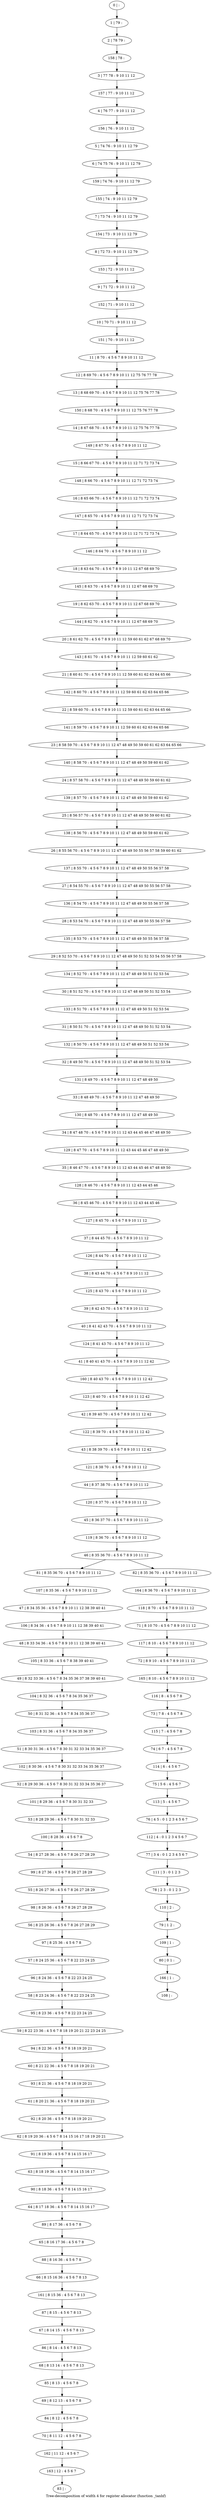 digraph G {
graph [label="Tree-decomposition of width 4 for register allocator (function _tanhf)"]
0[label="0 | : "];
1[label="1 | 79 : "];
2[label="2 | 78 79 : "];
3[label="3 | 77 78 : 9 10 11 12 "];
4[label="4 | 76 77 : 9 10 11 12 "];
5[label="5 | 74 76 : 9 10 11 12 79 "];
6[label="6 | 74 75 76 : 9 10 11 12 79 "];
7[label="7 | 73 74 : 9 10 11 12 79 "];
8[label="8 | 72 73 : 9 10 11 12 79 "];
9[label="9 | 71 72 : 9 10 11 12 "];
10[label="10 | 70 71 : 9 10 11 12 "];
11[label="11 | 8 70 : 4 5 6 7 8 9 10 11 12 "];
12[label="12 | 8 69 70 : 4 5 6 7 8 9 10 11 12 75 76 77 78 "];
13[label="13 | 8 68 69 70 : 4 5 6 7 8 9 10 11 12 75 76 77 78 "];
14[label="14 | 8 67 68 70 : 4 5 6 7 8 9 10 11 12 75 76 77 78 "];
15[label="15 | 8 66 67 70 : 4 5 6 7 8 9 10 11 12 71 72 73 74 "];
16[label="16 | 8 65 66 70 : 4 5 6 7 8 9 10 11 12 71 72 73 74 "];
17[label="17 | 8 64 65 70 : 4 5 6 7 8 9 10 11 12 71 72 73 74 "];
18[label="18 | 8 63 64 70 : 4 5 6 7 8 9 10 11 12 67 68 69 70 "];
19[label="19 | 8 62 63 70 : 4 5 6 7 8 9 10 11 12 67 68 69 70 "];
20[label="20 | 8 61 62 70 : 4 5 6 7 8 9 10 11 12 59 60 61 62 67 68 69 70 "];
21[label="21 | 8 60 61 70 : 4 5 6 7 8 9 10 11 12 59 60 61 62 63 64 65 66 "];
22[label="22 | 8 59 60 70 : 4 5 6 7 8 9 10 11 12 59 60 61 62 63 64 65 66 "];
23[label="23 | 8 58 59 70 : 4 5 6 7 8 9 10 11 12 47 48 49 50 59 60 61 62 63 64 65 66 "];
24[label="24 | 8 57 58 70 : 4 5 6 7 8 9 10 11 12 47 48 49 50 59 60 61 62 "];
25[label="25 | 8 56 57 70 : 4 5 6 7 8 9 10 11 12 47 48 49 50 59 60 61 62 "];
26[label="26 | 8 55 56 70 : 4 5 6 7 8 9 10 11 12 47 48 49 50 55 56 57 58 59 60 61 62 "];
27[label="27 | 8 54 55 70 : 4 5 6 7 8 9 10 11 12 47 48 49 50 55 56 57 58 "];
28[label="28 | 8 53 54 70 : 4 5 6 7 8 9 10 11 12 47 48 49 50 55 56 57 58 "];
29[label="29 | 8 52 53 70 : 4 5 6 7 8 9 10 11 12 47 48 49 50 51 52 53 54 55 56 57 58 "];
30[label="30 | 8 51 52 70 : 4 5 6 7 8 9 10 11 12 47 48 49 50 51 52 53 54 "];
31[label="31 | 8 50 51 70 : 4 5 6 7 8 9 10 11 12 47 48 49 50 51 52 53 54 "];
32[label="32 | 8 49 50 70 : 4 5 6 7 8 9 10 11 12 47 48 49 50 51 52 53 54 "];
33[label="33 | 8 48 49 70 : 4 5 6 7 8 9 10 11 12 47 48 49 50 "];
34[label="34 | 8 47 48 70 : 4 5 6 7 8 9 10 11 12 43 44 45 46 47 48 49 50 "];
35[label="35 | 8 46 47 70 : 4 5 6 7 8 9 10 11 12 43 44 45 46 47 48 49 50 "];
36[label="36 | 8 45 46 70 : 4 5 6 7 8 9 10 11 12 43 44 45 46 "];
37[label="37 | 8 44 45 70 : 4 5 6 7 8 9 10 11 12 "];
38[label="38 | 8 43 44 70 : 4 5 6 7 8 9 10 11 12 "];
39[label="39 | 8 42 43 70 : 4 5 6 7 8 9 10 11 12 "];
40[label="40 | 8 41 42 43 70 : 4 5 6 7 8 9 10 11 12 "];
41[label="41 | 8 40 41 43 70 : 4 5 6 7 8 9 10 11 12 42 "];
42[label="42 | 8 39 40 70 : 4 5 6 7 8 9 10 11 12 42 "];
43[label="43 | 8 38 39 70 : 4 5 6 7 8 9 10 11 12 42 "];
44[label="44 | 8 37 38 70 : 4 5 6 7 8 9 10 11 12 "];
45[label="45 | 8 36 37 70 : 4 5 6 7 8 9 10 11 12 "];
46[label="46 | 8 35 36 70 : 4 5 6 7 8 9 10 11 12 "];
47[label="47 | 8 34 35 36 : 4 5 6 7 8 9 10 11 12 38 39 40 41 "];
48[label="48 | 8 33 34 36 : 4 5 6 7 8 9 10 11 12 38 39 40 41 "];
49[label="49 | 8 32 33 36 : 4 5 6 7 8 34 35 36 37 38 39 40 41 "];
50[label="50 | 8 31 32 36 : 4 5 6 7 8 34 35 36 37 "];
51[label="51 | 8 30 31 36 : 4 5 6 7 8 30 31 32 33 34 35 36 37 "];
52[label="52 | 8 29 30 36 : 4 5 6 7 8 30 31 32 33 34 35 36 37 "];
53[label="53 | 8 28 29 36 : 4 5 6 7 8 30 31 32 33 "];
54[label="54 | 8 27 28 36 : 4 5 6 7 8 26 27 28 29 "];
55[label="55 | 8 26 27 36 : 4 5 6 7 8 26 27 28 29 "];
56[label="56 | 8 25 26 36 : 4 5 6 7 8 26 27 28 29 "];
57[label="57 | 8 24 25 36 : 4 5 6 7 8 22 23 24 25 "];
58[label="58 | 8 23 24 36 : 4 5 6 7 8 22 23 24 25 "];
59[label="59 | 8 22 23 36 : 4 5 6 7 8 18 19 20 21 22 23 24 25 "];
60[label="60 | 8 21 22 36 : 4 5 6 7 8 18 19 20 21 "];
61[label="61 | 8 20 21 36 : 4 5 6 7 8 18 19 20 21 "];
62[label="62 | 8 19 20 36 : 4 5 6 7 8 14 15 16 17 18 19 20 21 "];
63[label="63 | 8 18 19 36 : 4 5 6 7 8 14 15 16 17 "];
64[label="64 | 8 17 18 36 : 4 5 6 7 8 14 15 16 17 "];
65[label="65 | 8 16 17 36 : 4 5 6 7 8 "];
66[label="66 | 8 15 16 36 : 4 5 6 7 8 13 "];
67[label="67 | 8 14 15 : 4 5 6 7 8 13 "];
68[label="68 | 8 13 14 : 4 5 6 7 8 13 "];
69[label="69 | 8 12 13 : 4 5 6 7 8 "];
70[label="70 | 8 11 12 : 4 5 6 7 8 "];
71[label="71 | 8 10 70 : 4 5 6 7 8 9 10 11 12 "];
72[label="72 | 8 9 10 : 4 5 6 7 8 9 10 11 12 "];
73[label="73 | 7 8 : 4 5 6 7 8 "];
74[label="74 | 6 7 : 4 5 6 7 8 "];
75[label="75 | 5 6 : 4 5 6 7 "];
76[label="76 | 4 5 : 0 1 2 3 4 5 6 7 "];
77[label="77 | 3 4 : 0 1 2 3 4 5 6 7 "];
78[label="78 | 2 3 : 0 1 2 3 "];
79[label="79 | 1 2 : "];
80[label="80 | 0 1 : "];
81[label="81 | 8 35 36 70 : 4 5 6 7 8 9 10 11 12 "];
82[label="82 | 8 35 36 70 : 4 5 6 7 8 9 10 11 12 "];
83[label="83 | : "];
84[label="84 | 8 12 : 4 5 6 7 8 "];
85[label="85 | 8 13 : 4 5 6 7 8 "];
86[label="86 | 8 14 : 4 5 6 7 8 13 "];
87[label="87 | 8 15 : 4 5 6 7 8 13 "];
88[label="88 | 8 16 36 : 4 5 6 7 8 "];
89[label="89 | 8 17 36 : 4 5 6 7 8 "];
90[label="90 | 8 18 36 : 4 5 6 7 8 14 15 16 17 "];
91[label="91 | 8 19 36 : 4 5 6 7 8 14 15 16 17 "];
92[label="92 | 8 20 36 : 4 5 6 7 8 18 19 20 21 "];
93[label="93 | 8 21 36 : 4 5 6 7 8 18 19 20 21 "];
94[label="94 | 8 22 36 : 4 5 6 7 8 18 19 20 21 "];
95[label="95 | 8 23 36 : 4 5 6 7 8 22 23 24 25 "];
96[label="96 | 8 24 36 : 4 5 6 7 8 22 23 24 25 "];
97[label="97 | 8 25 36 : 4 5 6 7 8 "];
98[label="98 | 8 26 36 : 4 5 6 7 8 26 27 28 29 "];
99[label="99 | 8 27 36 : 4 5 6 7 8 26 27 28 29 "];
100[label="100 | 8 28 36 : 4 5 6 7 8 "];
101[label="101 | 8 29 36 : 4 5 6 7 8 30 31 32 33 "];
102[label="102 | 8 30 36 : 4 5 6 7 8 30 31 32 33 34 35 36 37 "];
103[label="103 | 8 31 36 : 4 5 6 7 8 34 35 36 37 "];
104[label="104 | 8 32 36 : 4 5 6 7 8 34 35 36 37 "];
105[label="105 | 8 33 36 : 4 5 6 7 8 38 39 40 41 "];
106[label="106 | 8 34 36 : 4 5 6 7 8 9 10 11 12 38 39 40 41 "];
107[label="107 | 8 35 36 : 4 5 6 7 8 9 10 11 12 "];
108[label="108 | : "];
109[label="109 | 1 : "];
110[label="110 | 2 : "];
111[label="111 | 3 : 0 1 2 3 "];
112[label="112 | 4 : 0 1 2 3 4 5 6 7 "];
113[label="113 | 5 : 4 5 6 7 "];
114[label="114 | 6 : 4 5 6 7 "];
115[label="115 | 7 : 4 5 6 7 8 "];
116[label="116 | 8 : 4 5 6 7 8 "];
117[label="117 | 8 10 : 4 5 6 7 8 9 10 11 12 "];
118[label="118 | 8 70 : 4 5 6 7 8 9 10 11 12 "];
119[label="119 | 8 36 70 : 4 5 6 7 8 9 10 11 12 "];
120[label="120 | 8 37 70 : 4 5 6 7 8 9 10 11 12 "];
121[label="121 | 8 38 70 : 4 5 6 7 8 9 10 11 12 "];
122[label="122 | 8 39 70 : 4 5 6 7 8 9 10 11 12 42 "];
123[label="123 | 8 40 70 : 4 5 6 7 8 9 10 11 12 42 "];
124[label="124 | 8 41 43 70 : 4 5 6 7 8 9 10 11 12 "];
125[label="125 | 8 43 70 : 4 5 6 7 8 9 10 11 12 "];
126[label="126 | 8 44 70 : 4 5 6 7 8 9 10 11 12 "];
127[label="127 | 8 45 70 : 4 5 6 7 8 9 10 11 12 "];
128[label="128 | 8 46 70 : 4 5 6 7 8 9 10 11 12 43 44 45 46 "];
129[label="129 | 8 47 70 : 4 5 6 7 8 9 10 11 12 43 44 45 46 47 48 49 50 "];
130[label="130 | 8 48 70 : 4 5 6 7 8 9 10 11 12 47 48 49 50 "];
131[label="131 | 8 49 70 : 4 5 6 7 8 9 10 11 12 47 48 49 50 "];
132[label="132 | 8 50 70 : 4 5 6 7 8 9 10 11 12 47 48 49 50 51 52 53 54 "];
133[label="133 | 8 51 70 : 4 5 6 7 8 9 10 11 12 47 48 49 50 51 52 53 54 "];
134[label="134 | 8 52 70 : 4 5 6 7 8 9 10 11 12 47 48 49 50 51 52 53 54 "];
135[label="135 | 8 53 70 : 4 5 6 7 8 9 10 11 12 47 48 49 50 55 56 57 58 "];
136[label="136 | 8 54 70 : 4 5 6 7 8 9 10 11 12 47 48 49 50 55 56 57 58 "];
137[label="137 | 8 55 70 : 4 5 6 7 8 9 10 11 12 47 48 49 50 55 56 57 58 "];
138[label="138 | 8 56 70 : 4 5 6 7 8 9 10 11 12 47 48 49 50 59 60 61 62 "];
139[label="139 | 8 57 70 : 4 5 6 7 8 9 10 11 12 47 48 49 50 59 60 61 62 "];
140[label="140 | 8 58 70 : 4 5 6 7 8 9 10 11 12 47 48 49 50 59 60 61 62 "];
141[label="141 | 8 59 70 : 4 5 6 7 8 9 10 11 12 59 60 61 62 63 64 65 66 "];
142[label="142 | 8 60 70 : 4 5 6 7 8 9 10 11 12 59 60 61 62 63 64 65 66 "];
143[label="143 | 8 61 70 : 4 5 6 7 8 9 10 11 12 59 60 61 62 "];
144[label="144 | 8 62 70 : 4 5 6 7 8 9 10 11 12 67 68 69 70 "];
145[label="145 | 8 63 70 : 4 5 6 7 8 9 10 11 12 67 68 69 70 "];
146[label="146 | 8 64 70 : 4 5 6 7 8 9 10 11 12 "];
147[label="147 | 8 65 70 : 4 5 6 7 8 9 10 11 12 71 72 73 74 "];
148[label="148 | 8 66 70 : 4 5 6 7 8 9 10 11 12 71 72 73 74 "];
149[label="149 | 8 67 70 : 4 5 6 7 8 9 10 11 12 "];
150[label="150 | 8 68 70 : 4 5 6 7 8 9 10 11 12 75 76 77 78 "];
151[label="151 | 70 : 9 10 11 12 "];
152[label="152 | 71 : 9 10 11 12 "];
153[label="153 | 72 : 9 10 11 12 "];
154[label="154 | 73 : 9 10 11 12 79 "];
155[label="155 | 74 : 9 10 11 12 79 "];
156[label="156 | 76 : 9 10 11 12 "];
157[label="157 | 77 : 9 10 11 12 "];
158[label="158 | 78 : "];
159[label="159 | 74 76 : 9 10 11 12 79 "];
160[label="160 | 8 40 43 70 : 4 5 6 7 8 9 10 11 12 42 "];
161[label="161 | 8 15 36 : 4 5 6 7 8 13 "];
162[label="162 | 11 12 : 4 5 6 7 "];
163[label="163 | 12 : 4 5 6 7 "];
164[label="164 | 8 36 70 : 4 5 6 7 8 9 10 11 12 "];
165[label="165 | 8 10 : 4 5 6 7 8 9 10 11 12 "];
166[label="166 | 1 : "];
0->1 ;
1->2 ;
5->6 ;
11->12 ;
12->13 ;
39->40 ;
46->81 ;
46->82 ;
84->70 ;
69->84 ;
85->69 ;
68->85 ;
86->68 ;
67->86 ;
87->67 ;
88->66 ;
65->88 ;
89->65 ;
64->89 ;
90->64 ;
63->90 ;
91->63 ;
62->91 ;
92->62 ;
61->92 ;
93->61 ;
60->93 ;
94->60 ;
59->94 ;
95->59 ;
58->95 ;
96->58 ;
57->96 ;
97->57 ;
56->97 ;
98->56 ;
55->98 ;
99->55 ;
54->99 ;
100->54 ;
53->100 ;
101->53 ;
52->101 ;
102->52 ;
51->102 ;
103->51 ;
50->103 ;
104->50 ;
49->104 ;
105->49 ;
48->105 ;
106->48 ;
47->106 ;
107->47 ;
81->107 ;
109->80 ;
79->109 ;
110->79 ;
78->110 ;
111->78 ;
77->111 ;
112->77 ;
76->112 ;
113->76 ;
75->113 ;
114->75 ;
74->114 ;
115->74 ;
73->115 ;
116->73 ;
117->72 ;
71->117 ;
118->71 ;
119->46 ;
45->119 ;
120->45 ;
44->120 ;
121->44 ;
43->121 ;
122->43 ;
42->122 ;
123->42 ;
124->41 ;
40->124 ;
125->39 ;
38->125 ;
126->38 ;
37->126 ;
127->37 ;
36->127 ;
128->36 ;
35->128 ;
129->35 ;
34->129 ;
130->34 ;
33->130 ;
131->33 ;
32->131 ;
132->32 ;
31->132 ;
133->31 ;
30->133 ;
134->30 ;
29->134 ;
135->29 ;
28->135 ;
136->28 ;
27->136 ;
137->27 ;
26->137 ;
138->26 ;
25->138 ;
139->25 ;
24->139 ;
140->24 ;
23->140 ;
141->23 ;
22->141 ;
142->22 ;
21->142 ;
143->21 ;
20->143 ;
144->20 ;
19->144 ;
145->19 ;
18->145 ;
146->18 ;
17->146 ;
147->17 ;
16->147 ;
148->16 ;
15->148 ;
149->15 ;
14->149 ;
150->14 ;
13->150 ;
151->11 ;
10->151 ;
152->10 ;
9->152 ;
153->9 ;
8->153 ;
154->8 ;
7->154 ;
155->7 ;
156->5 ;
4->156 ;
157->4 ;
3->157 ;
158->3 ;
2->158 ;
159->155 ;
6->159 ;
160->123 ;
41->160 ;
161->87 ;
66->161 ;
70->162 ;
163->83 ;
162->163 ;
164->118 ;
82->164 ;
165->116 ;
72->165 ;
166->108 ;
80->166 ;
}
